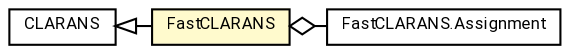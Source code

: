 #!/usr/local/bin/dot
#
# Class diagram 
# Generated by UMLGraph version R5_7_2-60-g0e99a6 (http://www.spinellis.gr/umlgraph/)
#

digraph G {
	graph [fontnames="svg"]
	edge [fontname="Roboto",fontsize=7,labelfontname="Roboto",labelfontsize=7,color="black"];
	node [fontname="Roboto",fontcolor="black",fontsize=8,shape=plaintext,margin=0,width=0,height=0];
	nodesep=0.15;
	ranksep=0.25;
	rankdir=LR;
	// de.lmu.ifi.dbs.elki.algorithm.clustering.kmeans.CLARANS<V>
	c4271758 [label=<<table title="de.lmu.ifi.dbs.elki.algorithm.clustering.kmeans.CLARANS" border="0" cellborder="1" cellspacing="0" cellpadding="2" href="CLARANS.html" target="_parent">
		<tr><td><table border="0" cellspacing="0" cellpadding="1">
		<tr><td align="center" balign="center"> <font face="Roboto">CLARANS</font> </td></tr>
		</table></td></tr>
		</table>>, URL="CLARANS.html"];
	// de.lmu.ifi.dbs.elki.algorithm.clustering.kmeans.FastCLARANS<V>
	c4271763 [label=<<table title="de.lmu.ifi.dbs.elki.algorithm.clustering.kmeans.FastCLARANS" border="0" cellborder="1" cellspacing="0" cellpadding="2" bgcolor="lemonChiffon" href="FastCLARANS.html" target="_parent">
		<tr><td><table border="0" cellspacing="0" cellpadding="1">
		<tr><td align="center" balign="center"> <font face="Roboto">FastCLARANS</font> </td></tr>
		</table></td></tr>
		</table>>, URL="FastCLARANS.html"];
	// de.lmu.ifi.dbs.elki.algorithm.clustering.kmeans.FastCLARANS.Assignment
	c4271764 [label=<<table title="de.lmu.ifi.dbs.elki.algorithm.clustering.kmeans.FastCLARANS.Assignment" border="0" cellborder="1" cellspacing="0" cellpadding="2" href="FastCLARANS.Assignment.html" target="_parent">
		<tr><td><table border="0" cellspacing="0" cellpadding="1">
		<tr><td align="center" balign="center"> <font face="Roboto">FastCLARANS.Assignment</font> </td></tr>
		</table></td></tr>
		</table>>, URL="FastCLARANS.Assignment.html"];
	// de.lmu.ifi.dbs.elki.algorithm.clustering.kmeans.FastCLARANS<V> extends de.lmu.ifi.dbs.elki.algorithm.clustering.kmeans.CLARANS<V>
	c4271758 -> c4271763 [arrowtail=empty,dir=back,weight=10];
	// de.lmu.ifi.dbs.elki.algorithm.clustering.kmeans.FastCLARANS<V> has de.lmu.ifi.dbs.elki.algorithm.clustering.kmeans.FastCLARANS.Assignment
	c4271763 -> c4271764 [arrowhead=none,arrowtail=ediamond,dir=back,weight=4];
}


